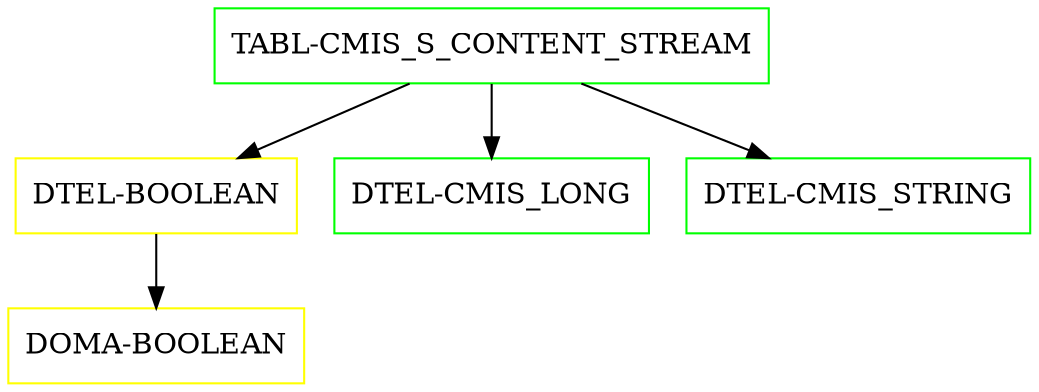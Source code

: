 digraph G {
  "TABL-CMIS_S_CONTENT_STREAM" [shape=box,color=green];
  "DTEL-BOOLEAN" [shape=box,color=yellow,URL="./DTEL_BOOLEAN.html"];
  "DOMA-BOOLEAN" [shape=box,color=yellow,URL="./DOMA_BOOLEAN.html"];
  "DTEL-CMIS_LONG" [shape=box,color=green,URL="./DTEL_CMIS_LONG.html"];
  "DTEL-CMIS_STRING" [shape=box,color=green,URL="./DTEL_CMIS_STRING.html"];
  "TABL-CMIS_S_CONTENT_STREAM" -> "DTEL-CMIS_STRING";
  "TABL-CMIS_S_CONTENT_STREAM" -> "DTEL-CMIS_LONG";
  "TABL-CMIS_S_CONTENT_STREAM" -> "DTEL-BOOLEAN";
  "DTEL-BOOLEAN" -> "DOMA-BOOLEAN";
}

